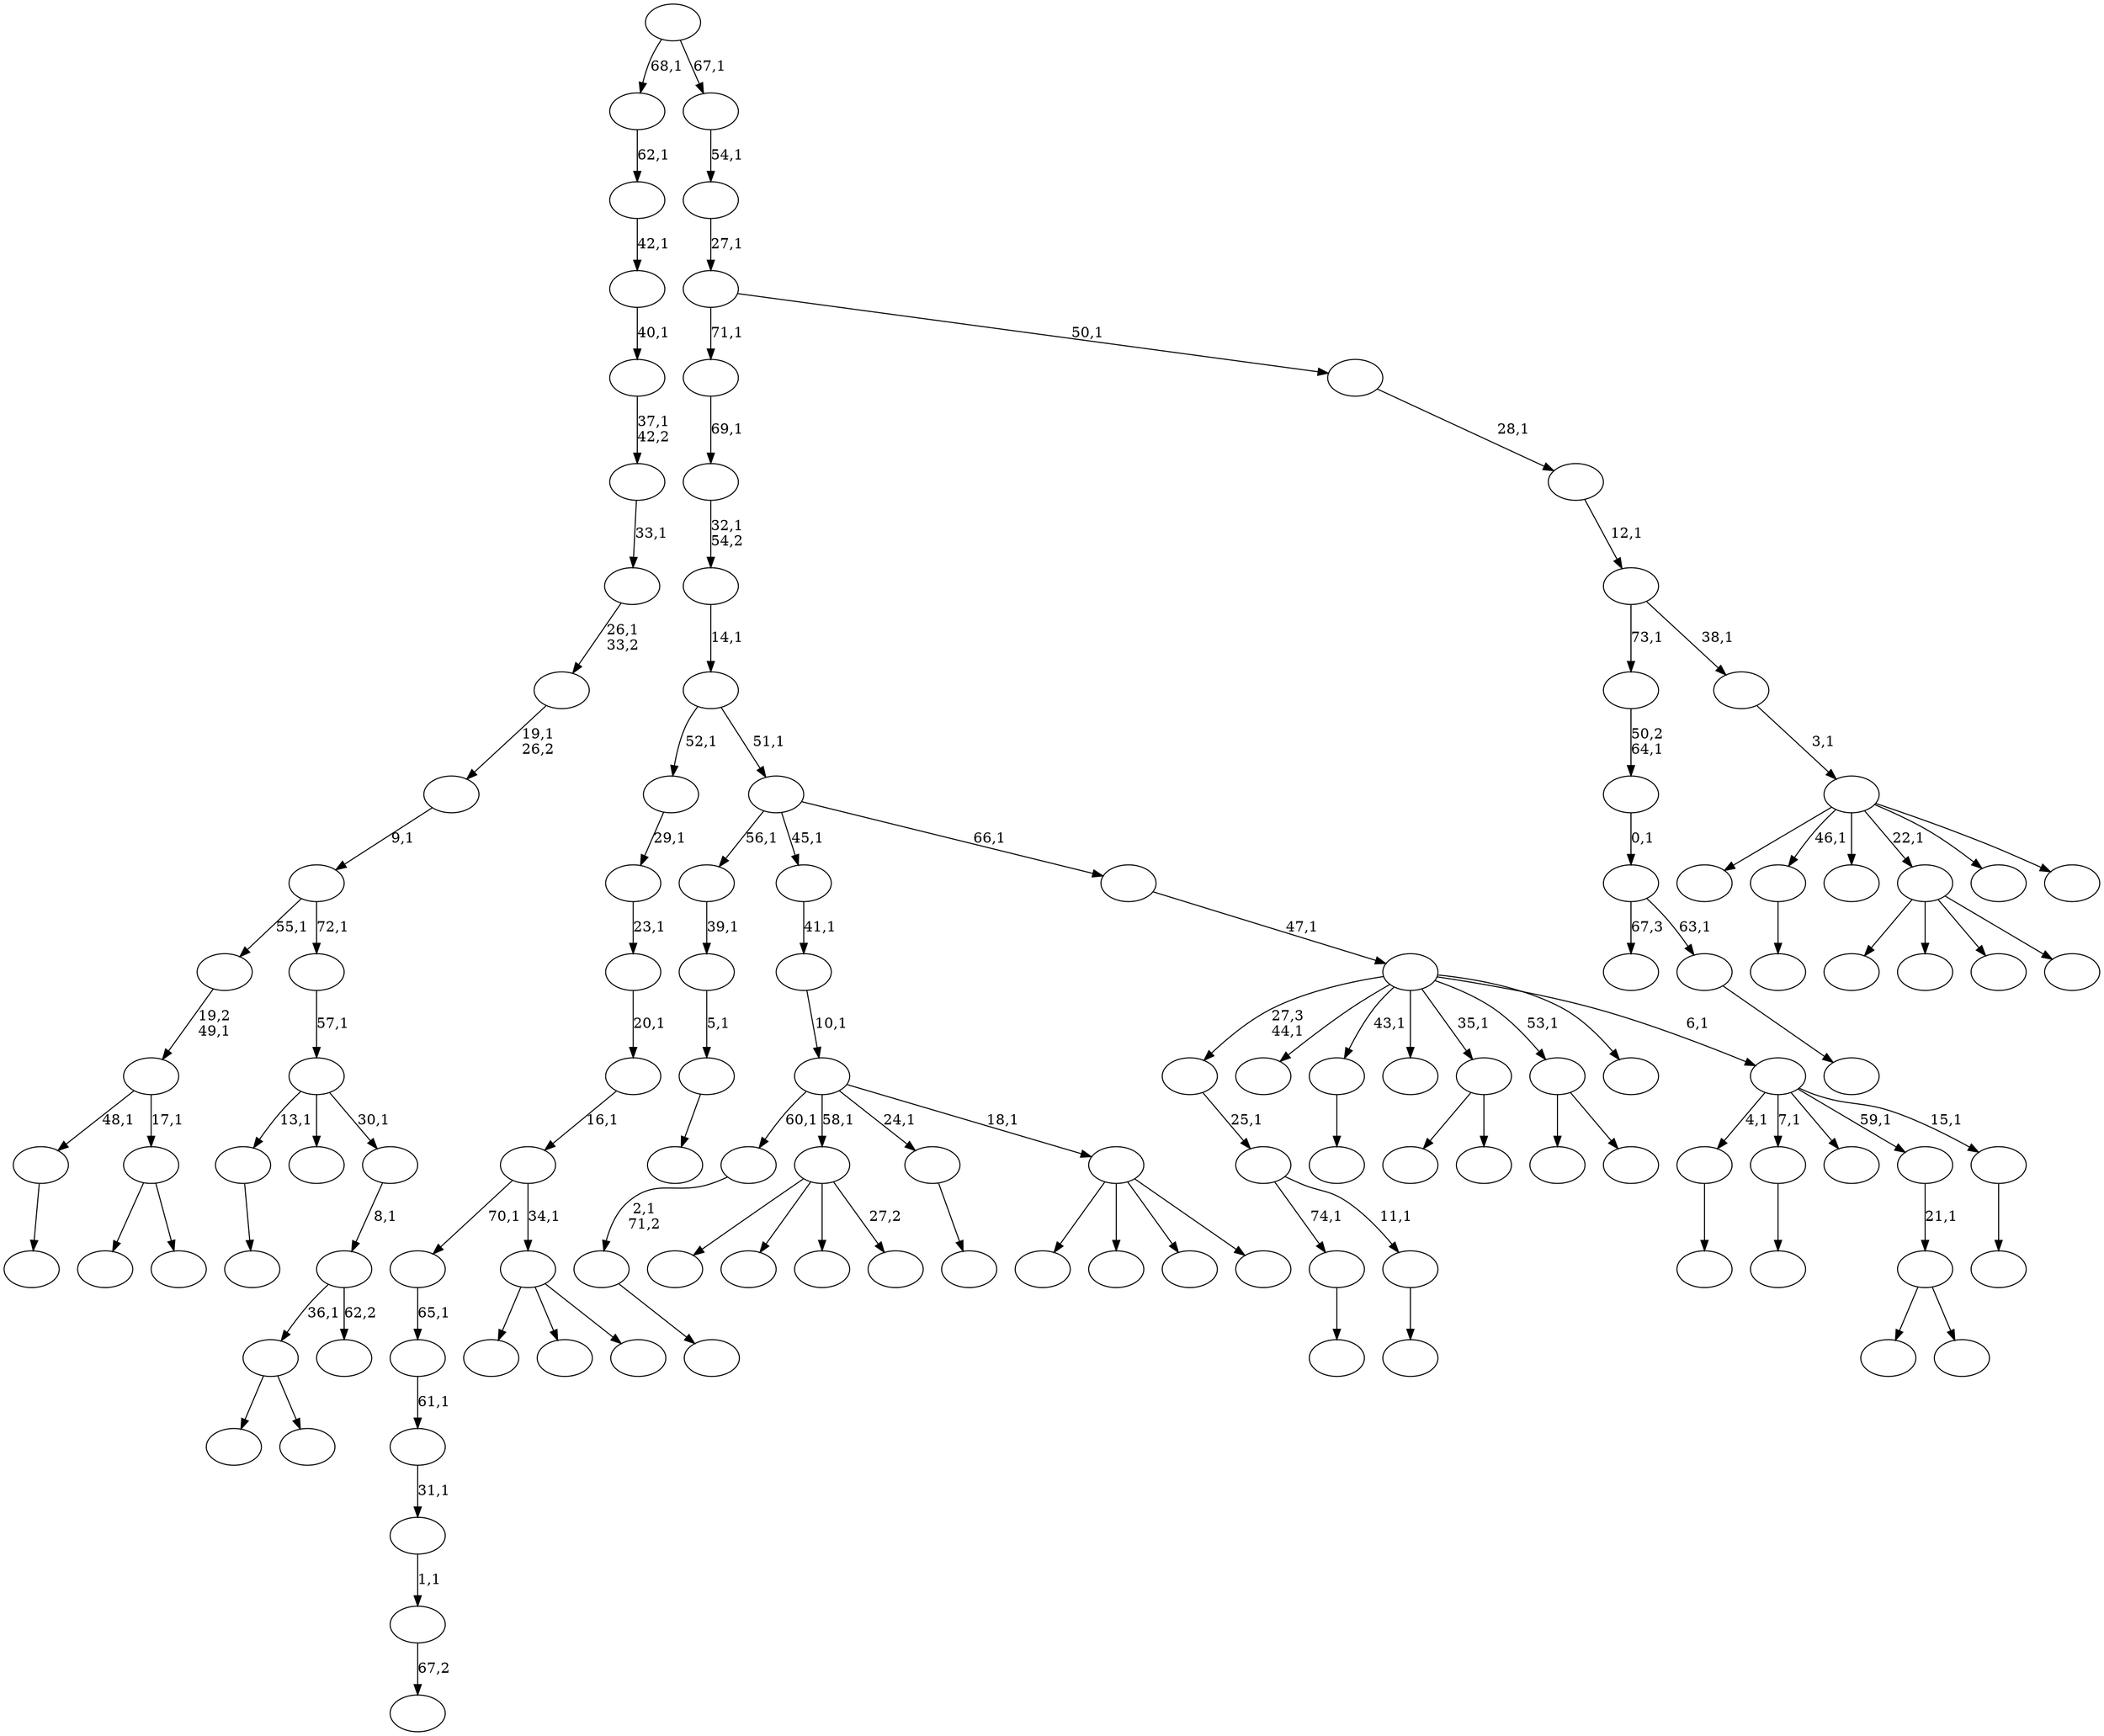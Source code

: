 digraph T {
	125 [label=""]
	124 [label=""]
	123 [label=""]
	122 [label=""]
	121 [label=""]
	120 [label=""]
	119 [label=""]
	118 [label=""]
	117 [label=""]
	116 [label=""]
	115 [label=""]
	114 [label=""]
	113 [label=""]
	112 [label=""]
	111 [label=""]
	110 [label=""]
	109 [label=""]
	108 [label=""]
	107 [label=""]
	106 [label=""]
	105 [label=""]
	104 [label=""]
	103 [label=""]
	102 [label=""]
	101 [label=""]
	100 [label=""]
	99 [label=""]
	98 [label=""]
	97 [label=""]
	96 [label=""]
	95 [label=""]
	94 [label=""]
	93 [label=""]
	92 [label=""]
	91 [label=""]
	90 [label=""]
	89 [label=""]
	88 [label=""]
	87 [label=""]
	86 [label=""]
	85 [label=""]
	84 [label=""]
	83 [label=""]
	82 [label=""]
	81 [label=""]
	80 [label=""]
	79 [label=""]
	78 [label=""]
	77 [label=""]
	76 [label=""]
	75 [label=""]
	74 [label=""]
	73 [label=""]
	72 [label=""]
	71 [label=""]
	70 [label=""]
	69 [label=""]
	68 [label=""]
	67 [label=""]
	66 [label=""]
	65 [label=""]
	64 [label=""]
	63 [label=""]
	62 [label=""]
	61 [label=""]
	60 [label=""]
	59 [label=""]
	58 [label=""]
	57 [label=""]
	56 [label=""]
	55 [label=""]
	54 [label=""]
	53 [label=""]
	52 [label=""]
	51 [label=""]
	50 [label=""]
	49 [label=""]
	48 [label=""]
	47 [label=""]
	46 [label=""]
	45 [label=""]
	44 [label=""]
	43 [label=""]
	42 [label=""]
	41 [label=""]
	40 [label=""]
	39 [label=""]
	38 [label=""]
	37 [label=""]
	36 [label=""]
	35 [label=""]
	34 [label=""]
	33 [label=""]
	32 [label=""]
	31 [label=""]
	30 [label=""]
	29 [label=""]
	28 [label=""]
	27 [label=""]
	26 [label=""]
	25 [label=""]
	24 [label=""]
	23 [label=""]
	22 [label=""]
	21 [label=""]
	20 [label=""]
	19 [label=""]
	18 [label=""]
	17 [label=""]
	16 [label=""]
	15 [label=""]
	14 [label=""]
	13 [label=""]
	12 [label=""]
	11 [label=""]
	10 [label=""]
	9 [label=""]
	8 [label=""]
	7 [label=""]
	6 [label=""]
	5 [label=""]
	4 [label=""]
	3 [label=""]
	2 [label=""]
	1 [label=""]
	0 [label=""]
	119 -> 120 [label="67,2"]
	118 -> 119 [label="1,1"]
	117 -> 118 [label="31,1"]
	116 -> 117 [label="61,1"]
	115 -> 116 [label="65,1"]
	113 -> 114 [label=""]
	108 -> 109 [label=""]
	107 -> 113 [label="74,1"]
	107 -> 108 [label="11,1"]
	106 -> 107 [label="25,1"]
	104 -> 105 [label=""]
	101 -> 102 [label=""]
	97 -> 98 [label=""]
	94 -> 95 [label=""]
	92 -> 93 [label=""]
	89 -> 121 [label=""]
	89 -> 110 [label=""]
	89 -> 90 [label=""]
	88 -> 115 [label="70,1"]
	88 -> 89 [label="34,1"]
	87 -> 88 [label="16,1"]
	86 -> 87 [label="20,1"]
	85 -> 86 [label="23,1"]
	84 -> 85 [label="29,1"]
	80 -> 81 [label=""]
	79 -> 80 [label="5,1"]
	78 -> 79 [label="39,1"]
	73 -> 123 [label=""]
	73 -> 74 [label=""]
	72 -> 101 [label="48,1"]
	72 -> 73 [label="17,1"]
	71 -> 72 [label="19,2\n49,1"]
	68 -> 69 [label=""]
	64 -> 65 [label=""]
	63 -> 64 [label="2,1\n71,2"]
	60 -> 125 [label=""]
	60 -> 122 [label=""]
	60 -> 103 [label=""]
	60 -> 61 [label=""]
	58 -> 111 [label=""]
	58 -> 59 [label=""]
	56 -> 70 [label=""]
	56 -> 57 [label=""]
	52 -> 91 [label=""]
	52 -> 53 [label=""]
	50 -> 51 [label=""]
	49 -> 76 [label="67,3"]
	49 -> 50 [label="63,1"]
	48 -> 49 [label="0,1"]
	47 -> 48 [label="50,2\n64,1"]
	44 -> 99 [label=""]
	44 -> 45 [label=""]
	43 -> 44 [label="21,1"]
	41 -> 112 [label=""]
	41 -> 67 [label=""]
	41 -> 62 [label=""]
	41 -> 42 [label="27,2"]
	39 -> 40 [label=""]
	37 -> 124 [label=""]
	37 -> 77 [label=""]
	37 -> 55 [label=""]
	37 -> 38 [label=""]
	36 -> 63 [label="60,1"]
	36 -> 41 [label="58,1"]
	36 -> 39 [label="24,1"]
	36 -> 37 [label="18,1"]
	35 -> 36 [label="10,1"]
	34 -> 35 [label="41,1"]
	32 -> 33 [label=""]
	31 -> 97 [label="4,1"]
	31 -> 68 [label="7,1"]
	31 -> 66 [label=""]
	31 -> 43 [label="59,1"]
	31 -> 32 [label="15,1"]
	30 -> 106 [label="27,3\n44,1"]
	30 -> 100 [label=""]
	30 -> 94 [label="43,1"]
	30 -> 82 [label=""]
	30 -> 58 [label="35,1"]
	30 -> 56 [label="53,1"]
	30 -> 54 [label=""]
	30 -> 31 [label="6,1"]
	29 -> 30 [label="47,1"]
	28 -> 78 [label="56,1"]
	28 -> 34 [label="45,1"]
	28 -> 29 [label="66,1"]
	27 -> 84 [label="52,1"]
	27 -> 28 [label="51,1"]
	26 -> 27 [label="14,1"]
	25 -> 26 [label="32,1\n54,2"]
	24 -> 25 [label="69,1"]
	22 -> 52 [label="36,1"]
	22 -> 23 [label="62,2"]
	21 -> 22 [label="8,1"]
	20 -> 104 [label="13,1"]
	20 -> 83 [label=""]
	20 -> 21 [label="30,1"]
	19 -> 20 [label="57,1"]
	18 -> 71 [label="55,1"]
	18 -> 19 [label="72,1"]
	17 -> 18 [label="9,1"]
	16 -> 17 [label="19,1\n26,2"]
	15 -> 16 [label="26,1\n33,2"]
	14 -> 15 [label="33,1"]
	13 -> 14 [label="37,1\n42,2"]
	12 -> 13 [label="40,1"]
	11 -> 12 [label="42,1"]
	10 -> 11 [label="62,1"]
	8 -> 96 [label=""]
	8 -> 92 [label="46,1"]
	8 -> 75 [label=""]
	8 -> 60 [label="22,1"]
	8 -> 46 [label=""]
	8 -> 9 [label=""]
	7 -> 8 [label="3,1"]
	6 -> 47 [label="73,1"]
	6 -> 7 [label="38,1"]
	5 -> 6 [label="12,1"]
	4 -> 5 [label="28,1"]
	3 -> 24 [label="71,1"]
	3 -> 4 [label="50,1"]
	2 -> 3 [label="27,1"]
	1 -> 2 [label="54,1"]
	0 -> 10 [label="68,1"]
	0 -> 1 [label="67,1"]
}
